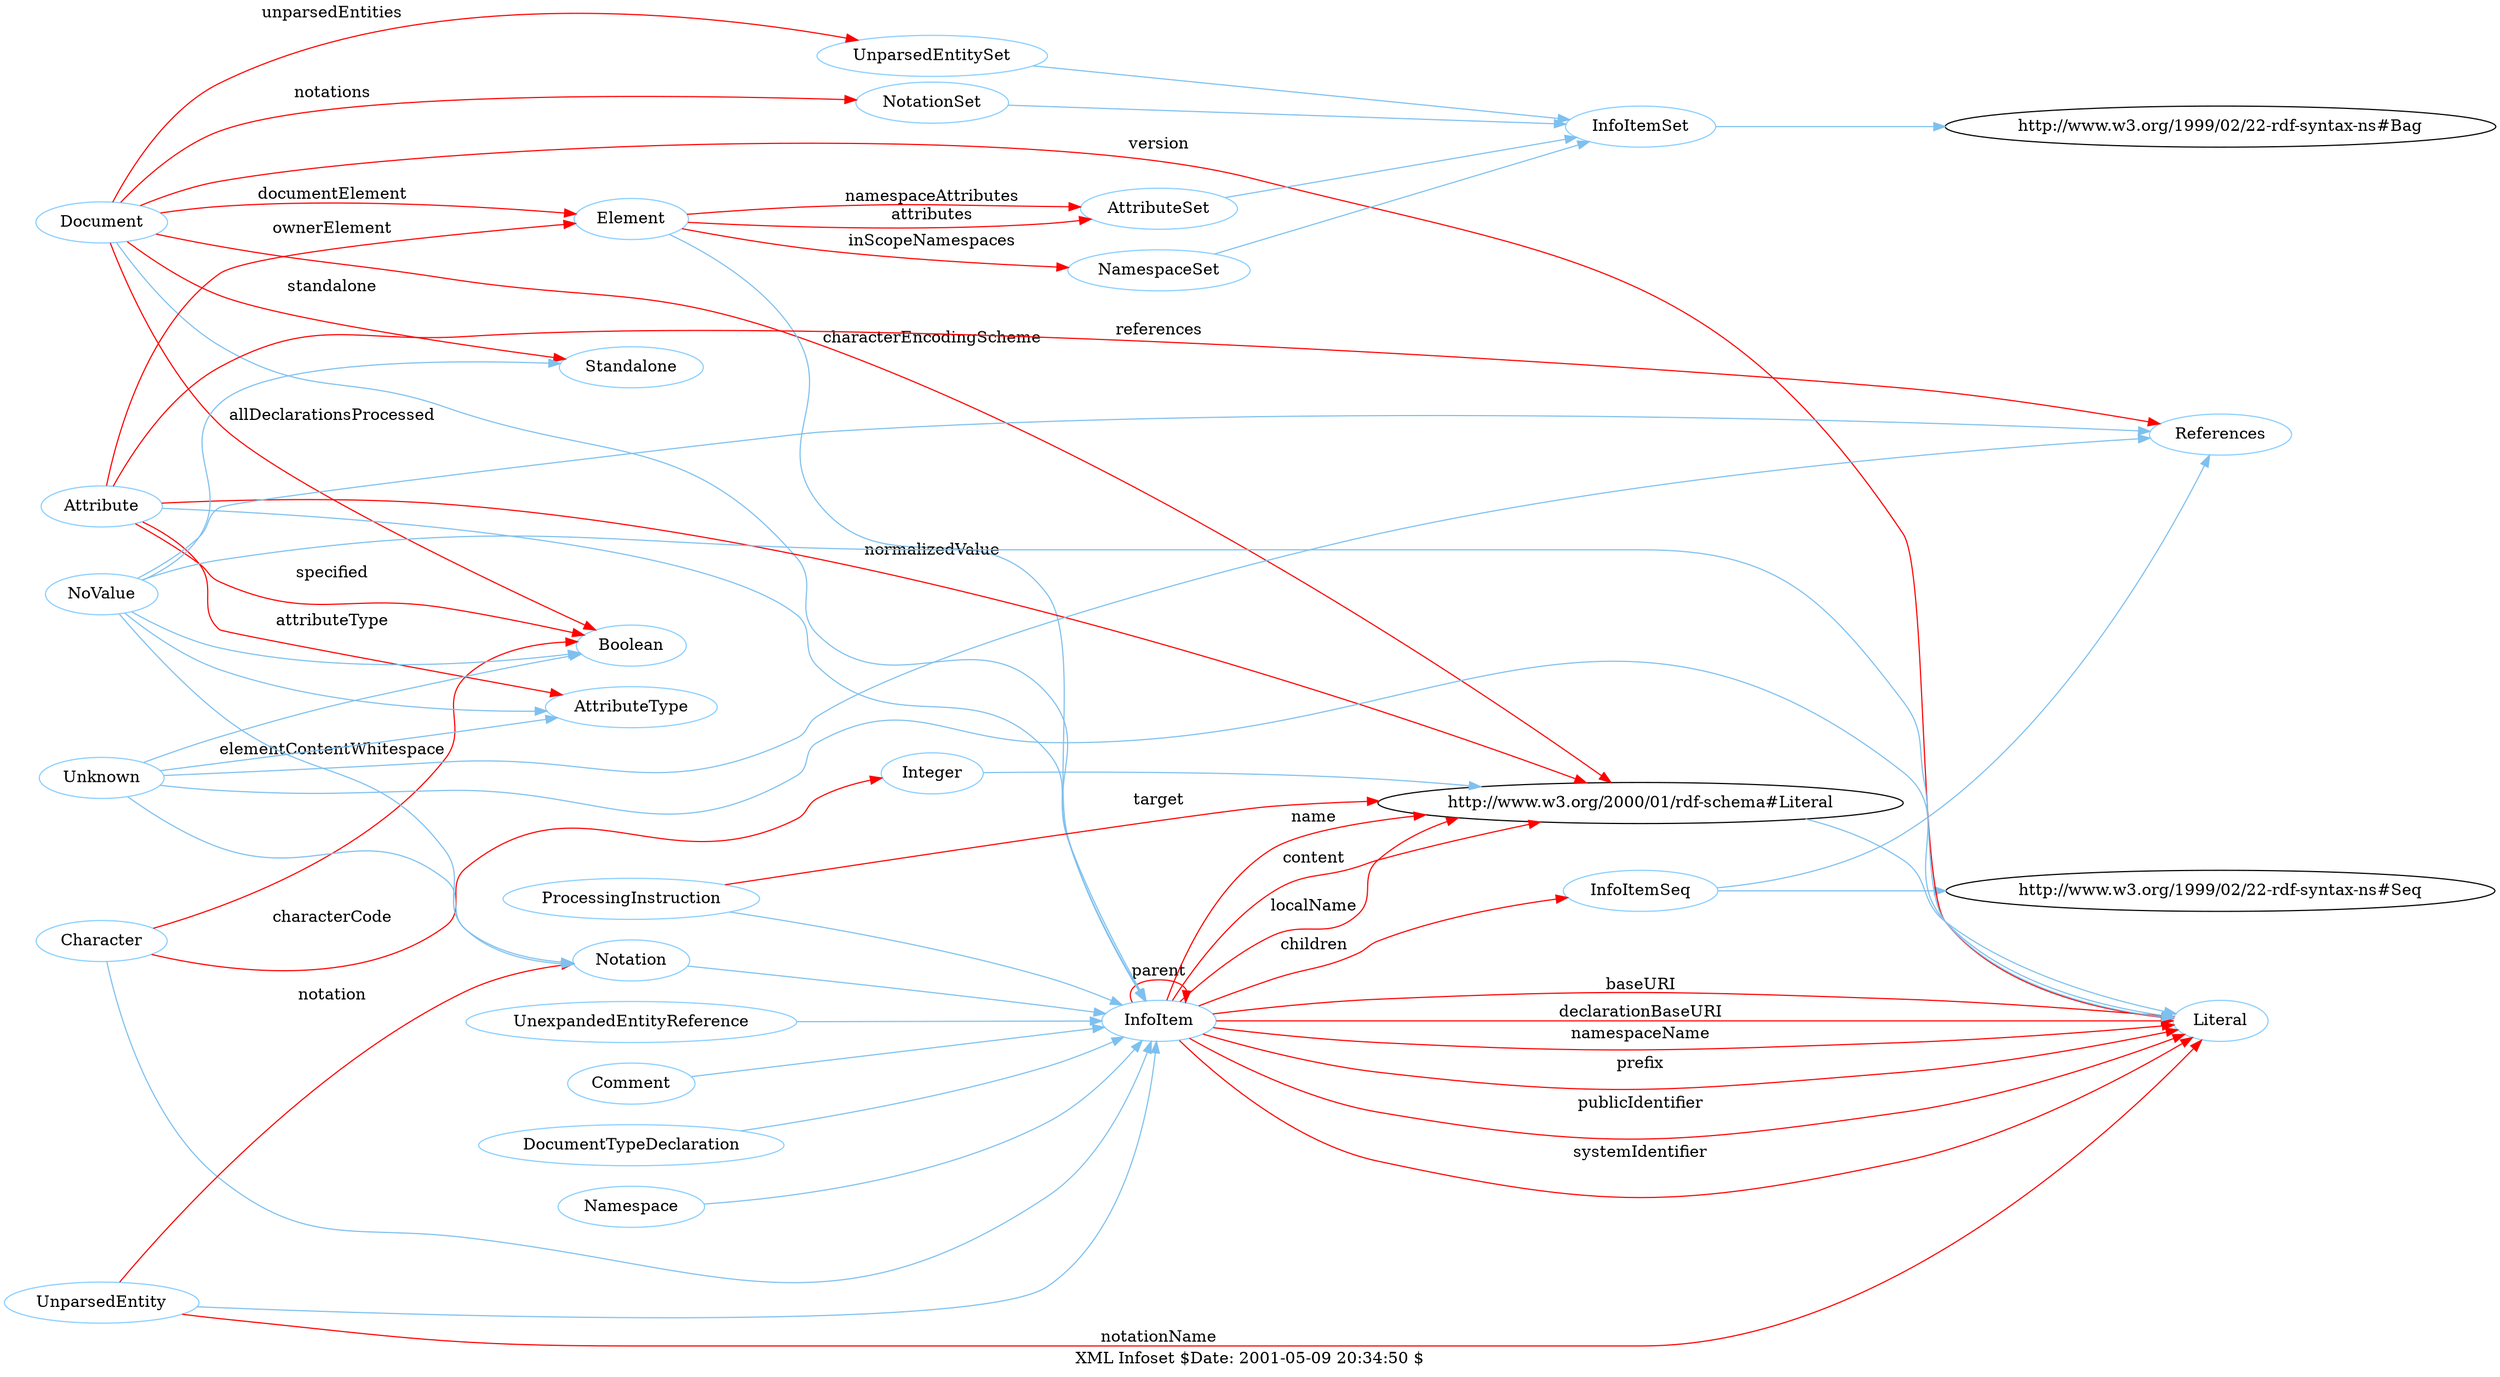 /* transformed by by Id: rdf2dot.xsl,v 1.10 2001/05/09 20:29:01 connolly Exp  */
digraph N628 {
label="XML Infoset $Date: 2001-05-09 20:34:50 $";
rankdir="LR";
"http://www.w3.org/2001/04/infoset#InfoItem" [color="skyblue1",
label="InfoItem",
];
"http://www.w3.org/2001/04/infoset#InfoItem" -> "http://www.w3.org/2001/04/infoset#Literal" [ /* edge attributes */
label="baseURI",
color="red",
];
"http://www.w3.org/2001/04/infoset#InfoItem" -> "http://www.w3.org/2001/04/infoset#InfoItemSeq" [ /* edge attributes */
label="children",
color="red",
];
"http://www.w3.org/2001/04/infoset#InfoItem" -> "http://www.w3.org/2000/01/rdf-schema#Literal" [ /* edge attributes */
label="content",
color="red",
];
"http://www.w3.org/2001/04/infoset#InfoItem" -> "http://www.w3.org/2001/04/infoset#Literal" [ /* edge attributes */
label="declarationBaseURI",
color="red",
];
"http://www.w3.org/2001/04/infoset#InfoItem" -> "http://www.w3.org/2000/01/rdf-schema#Literal" [ /* edge attributes */
label="localName",
color="red",
];
"http://www.w3.org/2001/04/infoset#InfoItem" -> "http://www.w3.org/2000/01/rdf-schema#Literal" [ /* edge attributes */
label="name",
color="red",
];
"http://www.w3.org/2001/04/infoset#InfoItem" -> "http://www.w3.org/2001/04/infoset#Literal" [ /* edge attributes */
label="namespaceName",
color="red",
];
"http://www.w3.org/2001/04/infoset#InfoItem" -> "http://www.w3.org/2001/04/infoset#InfoItem" [ /* edge attributes */
label="parent",
color="red",
];
"http://www.w3.org/2001/04/infoset#InfoItem" -> "http://www.w3.org/2001/04/infoset#Literal" [ /* edge attributes */
label="prefix",
color="red",
];
"http://www.w3.org/2001/04/infoset#InfoItem" -> "http://www.w3.org/2001/04/infoset#Literal" [ /* edge attributes */
label="publicIdentifier",
color="red",
];
"http://www.w3.org/2001/04/infoset#InfoItem" -> "http://www.w3.org/2001/04/infoset#Literal" [ /* edge attributes */
label="systemIdentifier",
color="red",
];
"http://www.w3.org/2001/04/infoset#Document" [color="skyblue1",
label="Document",
];
"http://www.w3.org/2001/04/infoset#Document" -> "http://www.w3.org/2001/04/infoset#InfoItem" [ /* edge attributes */
color="skyblue2",
];
"http://www.w3.org/2001/04/infoset#Document" -> "http://www.w3.org/2001/04/infoset#Boolean" [ /* edge attributes */
label="allDeclarationsProcessed",
color="red",
];
"http://www.w3.org/2001/04/infoset#Document" -> "http://www.w3.org/2000/01/rdf-schema#Literal" [ /* edge attributes */
label="characterEncodingScheme",
color="red",
];
"http://www.w3.org/2001/04/infoset#Document" -> "http://www.w3.org/2001/04/infoset#Element" [ /* edge attributes */
label="documentElement",
color="red",
];
"http://www.w3.org/2001/04/infoset#Document" -> "http://www.w3.org/2001/04/infoset#UnparsedEntitySet" [ /* edge attributes */
label="unparsedEntities",
color="red",
];
"http://www.w3.org/2001/04/infoset#Document" -> "http://www.w3.org/2001/04/infoset#NotationSet" [ /* edge attributes */
label="notations",
color="red",
];
"http://www.w3.org/2001/04/infoset#Document" -> "http://www.w3.org/2001/04/infoset#Standalone" [ /* edge attributes */
label="standalone",
color="red",
];
"http://www.w3.org/2001/04/infoset#Document" -> "http://www.w3.org/2001/04/infoset#Literal" [ /* edge attributes */
label="version",
color="red",
];
"http://www.w3.org/2001/04/infoset#Boolean" [color="skyblue1",
label="Boolean",
];
"http://www.w3.org/2001/04/infoset#Element" [color="skyblue1",
label="Element",
];
"http://www.w3.org/2001/04/infoset#Element" -> "http://www.w3.org/2001/04/infoset#InfoItem" [ /* edge attributes */
color="skyblue2",
];
"http://www.w3.org/2001/04/infoset#Element" -> "http://www.w3.org/2001/04/infoset#AttributeSet" [ /* edge attributes */
label="attributes",
color="red",
];
"http://www.w3.org/2001/04/infoset#Element" -> "http://www.w3.org/2001/04/infoset#AttributeSet" [ /* edge attributes */
label="namespaceAttributes",
color="red",
];
"http://www.w3.org/2001/04/infoset#Element" -> "http://www.w3.org/2001/04/infoset#NamespaceSet" [ /* edge attributes */
label="inScopeNamespaces",
color="red",
];
"http://www.w3.org/2001/04/infoset#AttributeSet" [color="skyblue1",
label="AttributeSet",
];
"http://www.w3.org/2001/04/infoset#AttributeSet" -> "http://www.w3.org/2001/04/infoset#InfoItemSet" [ /* edge attributes */
color="skyblue2",
];
"http://www.w3.org/2001/04/infoset#Attribute" [color="skyblue1",
label="Attribute",
];
"http://www.w3.org/2001/04/infoset#Attribute" -> "http://www.w3.org/2001/04/infoset#InfoItem" [ /* edge attributes */
color="skyblue2",
];
"http://www.w3.org/2001/04/infoset#Attribute" -> "http://www.w3.org/2001/04/infoset#AttributeType" [ /* edge attributes */
label="attributeType",
color="red",
];
"http://www.w3.org/2001/04/infoset#Attribute" -> "http://www.w3.org/2000/01/rdf-schema#Literal" [ /* edge attributes */
label="normalizedValue",
color="red",
];
"http://www.w3.org/2001/04/infoset#Attribute" -> "http://www.w3.org/2001/04/infoset#Element" [ /* edge attributes */
label="ownerElement",
color="red",
];
"http://www.w3.org/2001/04/infoset#Attribute" -> "http://www.w3.org/2001/04/infoset#References" [ /* edge attributes */
label="references",
color="red",
];
"http://www.w3.org/2001/04/infoset#Attribute" -> "http://www.w3.org/2001/04/infoset#Boolean" [ /* edge attributes */
label="specified",
color="red",
];
"http://www.w3.org/2001/04/infoset#AttributeType" [color="skyblue1",
label="AttributeType",
];
"http://www.w3.org/2001/04/infoset#Literal" [color="skyblue1",
label="Literal",
];
"http://www.w3.org/2001/04/infoset#Character" [color="skyblue1",
label="Character",
];
"http://www.w3.org/2001/04/infoset#Character" -> "http://www.w3.org/2001/04/infoset#InfoItem" [ /* edge attributes */
color="skyblue2",
];
"http://www.w3.org/2001/04/infoset#Character" -> "http://www.w3.org/2001/04/infoset#Integer" [ /* edge attributes */
label="characterCode",
color="red",
];
"http://www.w3.org/2001/04/infoset#Character" -> "http://www.w3.org/2001/04/infoset#Boolean" [ /* edge attributes */
label="elementContentWhitespace",
color="red",
];
"http://www.w3.org/2001/04/infoset#Integer" [color="skyblue1",
label="Integer",
];
"http://www.w3.org/2001/04/infoset#Integer" -> "http://www.w3.org/2000/01/rdf-schema#Literal" [ /* edge attributes */
color="skyblue2",
];
"http://www.w3.org/2000/01/rdf-schema#Literal" [];
"http://www.w3.org/2000/01/rdf-schema#Literal" -> "http://www.w3.org/2001/04/infoset#Literal" [ /* edge attributes */
color="skyblue2",
];
"http://www.w3.org/2001/04/infoset#InfoItemSeq" [color="skyblue1",
label="InfoItemSeq",
];
"http://www.w3.org/2001/04/infoset#InfoItemSeq" -> "http://www.w3.org/1999/02/22-rdf-syntax-ns#Seq" [ /* edge attributes */
color="skyblue2",
];
"http://www.w3.org/2001/04/infoset#InfoItemSeq" -> "http://www.w3.org/2001/04/infoset#References" [ /* edge attributes */
color="skyblue2",
];
"http://www.w3.org/2001/04/infoset#UnparsedEntitySet" [color="skyblue1",
label="UnparsedEntitySet",
];
"http://www.w3.org/2001/04/infoset#UnparsedEntitySet" -> "http://www.w3.org/2001/04/infoset#InfoItemSet" [ /* edge attributes */
color="skyblue2",
];
"http://www.w3.org/2001/04/infoset#NamespaceSet" [color="skyblue1",
label="NamespaceSet",
];
"http://www.w3.org/2001/04/infoset#NamespaceSet" -> "http://www.w3.org/2001/04/infoset#InfoItemSet" [ /* edge attributes */
color="skyblue2",
];
"http://www.w3.org/2001/04/infoset#UnparsedEntity" [color="skyblue1",
label="UnparsedEntity",
];
"http://www.w3.org/2001/04/infoset#UnparsedEntity" -> "http://www.w3.org/2001/04/infoset#InfoItem" [ /* edge attributes */
color="skyblue2",
];
"http://www.w3.org/2001/04/infoset#UnparsedEntity" -> "http://www.w3.org/2001/04/infoset#Notation" [ /* edge attributes */
label="notation",
color="red",
];
"http://www.w3.org/2001/04/infoset#UnparsedEntity" -> "http://www.w3.org/2001/04/infoset#Literal" [ /* edge attributes */
label="notationName",
color="red",
];
"http://www.w3.org/2001/04/infoset#Notation" [color="skyblue1",
label="Notation",
];
"http://www.w3.org/2001/04/infoset#Notation" -> "http://www.w3.org/2001/04/infoset#InfoItem" [ /* edge attributes */
color="skyblue2",
];
"http://www.w3.org/2001/04/infoset#NotationSet" [color="skyblue1",
label="NotationSet",
];
"http://www.w3.org/2001/04/infoset#NotationSet" -> "http://www.w3.org/2001/04/infoset#InfoItemSet" [ /* edge attributes */
color="skyblue2",
];
"http://www.w3.org/2001/04/infoset#References" [color="skyblue1",
label="References",
];
"http://www.w3.org/2001/04/infoset#Standalone" [color="skyblue1",
label="Standalone",
];
"http://www.w3.org/2001/04/infoset#ProcessingInstruction" [color="skyblue1",
label="ProcessingInstruction",
];
"http://www.w3.org/2001/04/infoset#ProcessingInstruction" -> "http://www.w3.org/2001/04/infoset#InfoItem" [ /* edge attributes */
color="skyblue2",
];
"http://www.w3.org/2001/04/infoset#ProcessingInstruction" -> "http://www.w3.org/2000/01/rdf-schema#Literal" [ /* edge attributes */
label="target",
color="red",
];
"http://www.w3.org/2001/04/infoset#InfoItemSet" [color="skyblue1",
label="InfoItemSet",
];
"http://www.w3.org/2001/04/infoset#InfoItemSet" -> "http://www.w3.org/1999/02/22-rdf-syntax-ns#Bag" [ /* edge attributes */
color="skyblue2",
];
"http://www.w3.org/2001/04/infoset#UnexpandedEntityReference" [color="skyblue1",
label="UnexpandedEntityReference",
];
"http://www.w3.org/2001/04/infoset#UnexpandedEntityReference" -> "http://www.w3.org/2001/04/infoset#InfoItem" [ /* edge attributes */
color="skyblue2",
];
"http://www.w3.org/2001/04/infoset#Comment" [color="skyblue1",
label="Comment",
];
"http://www.w3.org/2001/04/infoset#Comment" -> "http://www.w3.org/2001/04/infoset#InfoItem" [ /* edge attributes */
color="skyblue2",
];
"http://www.w3.org/2001/04/infoset#DocumentTypeDeclaration" [color="skyblue1",
label="DocumentTypeDeclaration",
];
"http://www.w3.org/2001/04/infoset#DocumentTypeDeclaration" -> "http://www.w3.org/2001/04/infoset#InfoItem" [ /* edge attributes */
color="skyblue2",
];
"http://www.w3.org/2001/04/infoset#Namespace" [color="skyblue1",
label="Namespace",
];
"http://www.w3.org/2001/04/infoset#Namespace" -> "http://www.w3.org/2001/04/infoset#InfoItem" [ /* edge attributes */
color="skyblue2",
];
"http://www.w3.org/2001/04/infoset#Unknown" [color="skyblue1",
label="Unknown",
];
"http://www.w3.org/2001/04/infoset#Unknown" -> "http://www.w3.org/2001/04/infoset#AttributeType" [ /* edge attributes */
color="skyblue2",
];
"http://www.w3.org/2001/04/infoset#Unknown" -> "http://www.w3.org/2001/04/infoset#Literal" [ /* edge attributes */
color="skyblue2",
];
"http://www.w3.org/2001/04/infoset#Unknown" -> "http://www.w3.org/2001/04/infoset#Boolean" [ /* edge attributes */
color="skyblue2",
];
"http://www.w3.org/2001/04/infoset#Unknown" -> "http://www.w3.org/2001/04/infoset#Notation" [ /* edge attributes */
color="skyblue2",
];
"http://www.w3.org/2001/04/infoset#Unknown" -> "http://www.w3.org/2001/04/infoset#References" [ /* edge attributes */
color="skyblue2",
];
"http://www.w3.org/2001/04/infoset#NoValue" [color="skyblue1",
label="NoValue",
];
"http://www.w3.org/2001/04/infoset#NoValue" -> "http://www.w3.org/2001/04/infoset#AttributeType" [ /* edge attributes */
color="skyblue2",
];
"http://www.w3.org/2001/04/infoset#NoValue" -> "http://www.w3.org/2001/04/infoset#Literal" [ /* edge attributes */
color="skyblue2",
];
"http://www.w3.org/2001/04/infoset#NoValue" -> "http://www.w3.org/2001/04/infoset#Boolean" [ /* edge attributes */
color="skyblue2",
];
"http://www.w3.org/2001/04/infoset#NoValue" -> "http://www.w3.org/2001/04/infoset#Standalone" [ /* edge attributes */
color="skyblue2",
];
"http://www.w3.org/2001/04/infoset#NoValue" -> "http://www.w3.org/2001/04/infoset#Notation" [ /* edge attributes */
color="skyblue2",
];
"http://www.w3.org/2001/04/infoset#NoValue" -> "http://www.w3.org/2001/04/infoset#References" [ /* edge attributes */
color="skyblue2",
];
}
